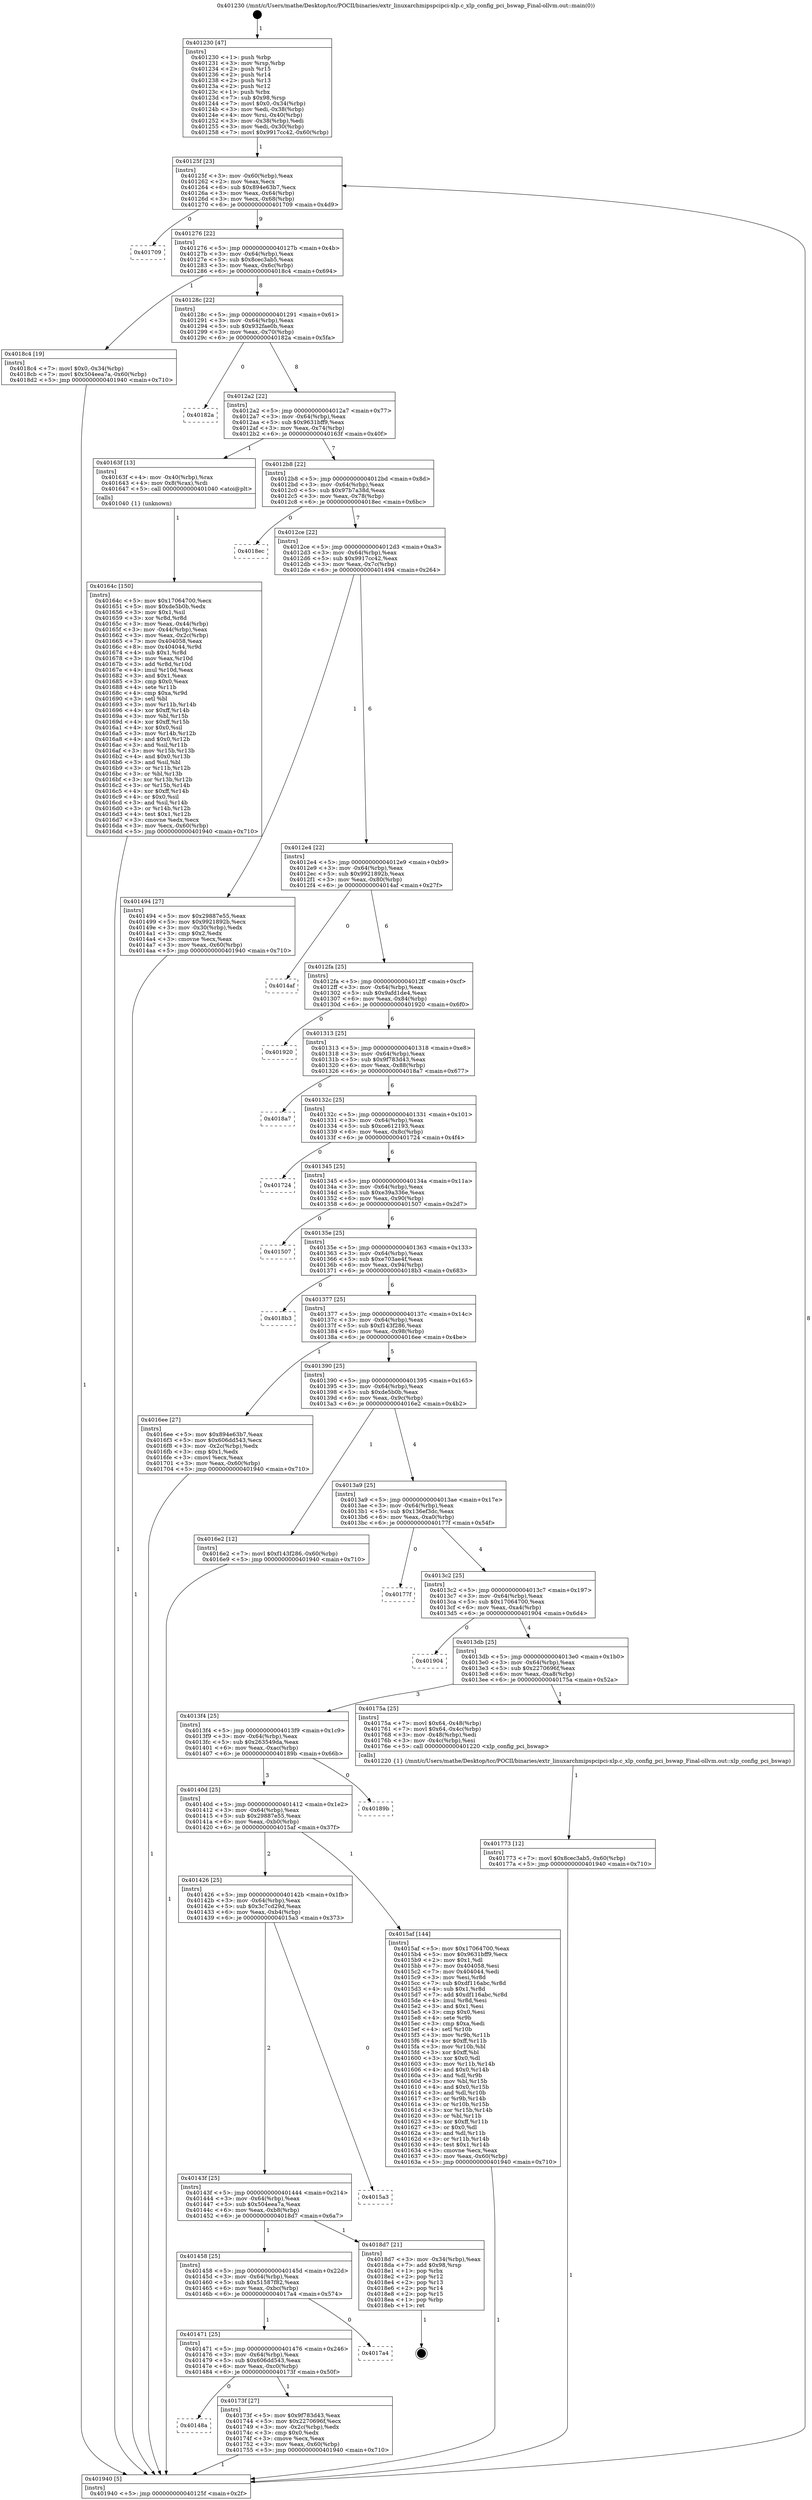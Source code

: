 digraph "0x401230" {
  label = "0x401230 (/mnt/c/Users/mathe/Desktop/tcc/POCII/binaries/extr_linuxarchmipspcipci-xlp.c_xlp_config_pci_bswap_Final-ollvm.out::main(0))"
  labelloc = "t"
  node[shape=record]

  Entry [label="",width=0.3,height=0.3,shape=circle,fillcolor=black,style=filled]
  "0x40125f" [label="{
     0x40125f [23]\l
     | [instrs]\l
     &nbsp;&nbsp;0x40125f \<+3\>: mov -0x60(%rbp),%eax\l
     &nbsp;&nbsp;0x401262 \<+2\>: mov %eax,%ecx\l
     &nbsp;&nbsp;0x401264 \<+6\>: sub $0x894e63b7,%ecx\l
     &nbsp;&nbsp;0x40126a \<+3\>: mov %eax,-0x64(%rbp)\l
     &nbsp;&nbsp;0x40126d \<+3\>: mov %ecx,-0x68(%rbp)\l
     &nbsp;&nbsp;0x401270 \<+6\>: je 0000000000401709 \<main+0x4d9\>\l
  }"]
  "0x401709" [label="{
     0x401709\l
  }", style=dashed]
  "0x401276" [label="{
     0x401276 [22]\l
     | [instrs]\l
     &nbsp;&nbsp;0x401276 \<+5\>: jmp 000000000040127b \<main+0x4b\>\l
     &nbsp;&nbsp;0x40127b \<+3\>: mov -0x64(%rbp),%eax\l
     &nbsp;&nbsp;0x40127e \<+5\>: sub $0x8cec3ab5,%eax\l
     &nbsp;&nbsp;0x401283 \<+3\>: mov %eax,-0x6c(%rbp)\l
     &nbsp;&nbsp;0x401286 \<+6\>: je 00000000004018c4 \<main+0x694\>\l
  }"]
  Exit [label="",width=0.3,height=0.3,shape=circle,fillcolor=black,style=filled,peripheries=2]
  "0x4018c4" [label="{
     0x4018c4 [19]\l
     | [instrs]\l
     &nbsp;&nbsp;0x4018c4 \<+7\>: movl $0x0,-0x34(%rbp)\l
     &nbsp;&nbsp;0x4018cb \<+7\>: movl $0x504eea7a,-0x60(%rbp)\l
     &nbsp;&nbsp;0x4018d2 \<+5\>: jmp 0000000000401940 \<main+0x710\>\l
  }"]
  "0x40128c" [label="{
     0x40128c [22]\l
     | [instrs]\l
     &nbsp;&nbsp;0x40128c \<+5\>: jmp 0000000000401291 \<main+0x61\>\l
     &nbsp;&nbsp;0x401291 \<+3\>: mov -0x64(%rbp),%eax\l
     &nbsp;&nbsp;0x401294 \<+5\>: sub $0x932fae0b,%eax\l
     &nbsp;&nbsp;0x401299 \<+3\>: mov %eax,-0x70(%rbp)\l
     &nbsp;&nbsp;0x40129c \<+6\>: je 000000000040182a \<main+0x5fa\>\l
  }"]
  "0x401773" [label="{
     0x401773 [12]\l
     | [instrs]\l
     &nbsp;&nbsp;0x401773 \<+7\>: movl $0x8cec3ab5,-0x60(%rbp)\l
     &nbsp;&nbsp;0x40177a \<+5\>: jmp 0000000000401940 \<main+0x710\>\l
  }"]
  "0x40182a" [label="{
     0x40182a\l
  }", style=dashed]
  "0x4012a2" [label="{
     0x4012a2 [22]\l
     | [instrs]\l
     &nbsp;&nbsp;0x4012a2 \<+5\>: jmp 00000000004012a7 \<main+0x77\>\l
     &nbsp;&nbsp;0x4012a7 \<+3\>: mov -0x64(%rbp),%eax\l
     &nbsp;&nbsp;0x4012aa \<+5\>: sub $0x9631bff9,%eax\l
     &nbsp;&nbsp;0x4012af \<+3\>: mov %eax,-0x74(%rbp)\l
     &nbsp;&nbsp;0x4012b2 \<+6\>: je 000000000040163f \<main+0x40f\>\l
  }"]
  "0x40148a" [label="{
     0x40148a\l
  }", style=dashed]
  "0x40163f" [label="{
     0x40163f [13]\l
     | [instrs]\l
     &nbsp;&nbsp;0x40163f \<+4\>: mov -0x40(%rbp),%rax\l
     &nbsp;&nbsp;0x401643 \<+4\>: mov 0x8(%rax),%rdi\l
     &nbsp;&nbsp;0x401647 \<+5\>: call 0000000000401040 \<atoi@plt\>\l
     | [calls]\l
     &nbsp;&nbsp;0x401040 \{1\} (unknown)\l
  }"]
  "0x4012b8" [label="{
     0x4012b8 [22]\l
     | [instrs]\l
     &nbsp;&nbsp;0x4012b8 \<+5\>: jmp 00000000004012bd \<main+0x8d\>\l
     &nbsp;&nbsp;0x4012bd \<+3\>: mov -0x64(%rbp),%eax\l
     &nbsp;&nbsp;0x4012c0 \<+5\>: sub $0x97b7a38d,%eax\l
     &nbsp;&nbsp;0x4012c5 \<+3\>: mov %eax,-0x78(%rbp)\l
     &nbsp;&nbsp;0x4012c8 \<+6\>: je 00000000004018ec \<main+0x6bc\>\l
  }"]
  "0x40173f" [label="{
     0x40173f [27]\l
     | [instrs]\l
     &nbsp;&nbsp;0x40173f \<+5\>: mov $0x9f783d43,%eax\l
     &nbsp;&nbsp;0x401744 \<+5\>: mov $0x2270696f,%ecx\l
     &nbsp;&nbsp;0x401749 \<+3\>: mov -0x2c(%rbp),%edx\l
     &nbsp;&nbsp;0x40174c \<+3\>: cmp $0x0,%edx\l
     &nbsp;&nbsp;0x40174f \<+3\>: cmove %ecx,%eax\l
     &nbsp;&nbsp;0x401752 \<+3\>: mov %eax,-0x60(%rbp)\l
     &nbsp;&nbsp;0x401755 \<+5\>: jmp 0000000000401940 \<main+0x710\>\l
  }"]
  "0x4018ec" [label="{
     0x4018ec\l
  }", style=dashed]
  "0x4012ce" [label="{
     0x4012ce [22]\l
     | [instrs]\l
     &nbsp;&nbsp;0x4012ce \<+5\>: jmp 00000000004012d3 \<main+0xa3\>\l
     &nbsp;&nbsp;0x4012d3 \<+3\>: mov -0x64(%rbp),%eax\l
     &nbsp;&nbsp;0x4012d6 \<+5\>: sub $0x9917cc42,%eax\l
     &nbsp;&nbsp;0x4012db \<+3\>: mov %eax,-0x7c(%rbp)\l
     &nbsp;&nbsp;0x4012de \<+6\>: je 0000000000401494 \<main+0x264\>\l
  }"]
  "0x401471" [label="{
     0x401471 [25]\l
     | [instrs]\l
     &nbsp;&nbsp;0x401471 \<+5\>: jmp 0000000000401476 \<main+0x246\>\l
     &nbsp;&nbsp;0x401476 \<+3\>: mov -0x64(%rbp),%eax\l
     &nbsp;&nbsp;0x401479 \<+5\>: sub $0x606dd543,%eax\l
     &nbsp;&nbsp;0x40147e \<+6\>: mov %eax,-0xc0(%rbp)\l
     &nbsp;&nbsp;0x401484 \<+6\>: je 000000000040173f \<main+0x50f\>\l
  }"]
  "0x401494" [label="{
     0x401494 [27]\l
     | [instrs]\l
     &nbsp;&nbsp;0x401494 \<+5\>: mov $0x29887e55,%eax\l
     &nbsp;&nbsp;0x401499 \<+5\>: mov $0x9921892b,%ecx\l
     &nbsp;&nbsp;0x40149e \<+3\>: mov -0x30(%rbp),%edx\l
     &nbsp;&nbsp;0x4014a1 \<+3\>: cmp $0x2,%edx\l
     &nbsp;&nbsp;0x4014a4 \<+3\>: cmovne %ecx,%eax\l
     &nbsp;&nbsp;0x4014a7 \<+3\>: mov %eax,-0x60(%rbp)\l
     &nbsp;&nbsp;0x4014aa \<+5\>: jmp 0000000000401940 \<main+0x710\>\l
  }"]
  "0x4012e4" [label="{
     0x4012e4 [22]\l
     | [instrs]\l
     &nbsp;&nbsp;0x4012e4 \<+5\>: jmp 00000000004012e9 \<main+0xb9\>\l
     &nbsp;&nbsp;0x4012e9 \<+3\>: mov -0x64(%rbp),%eax\l
     &nbsp;&nbsp;0x4012ec \<+5\>: sub $0x9921892b,%eax\l
     &nbsp;&nbsp;0x4012f1 \<+3\>: mov %eax,-0x80(%rbp)\l
     &nbsp;&nbsp;0x4012f4 \<+6\>: je 00000000004014af \<main+0x27f\>\l
  }"]
  "0x401940" [label="{
     0x401940 [5]\l
     | [instrs]\l
     &nbsp;&nbsp;0x401940 \<+5\>: jmp 000000000040125f \<main+0x2f\>\l
  }"]
  "0x401230" [label="{
     0x401230 [47]\l
     | [instrs]\l
     &nbsp;&nbsp;0x401230 \<+1\>: push %rbp\l
     &nbsp;&nbsp;0x401231 \<+3\>: mov %rsp,%rbp\l
     &nbsp;&nbsp;0x401234 \<+2\>: push %r15\l
     &nbsp;&nbsp;0x401236 \<+2\>: push %r14\l
     &nbsp;&nbsp;0x401238 \<+2\>: push %r13\l
     &nbsp;&nbsp;0x40123a \<+2\>: push %r12\l
     &nbsp;&nbsp;0x40123c \<+1\>: push %rbx\l
     &nbsp;&nbsp;0x40123d \<+7\>: sub $0x98,%rsp\l
     &nbsp;&nbsp;0x401244 \<+7\>: movl $0x0,-0x34(%rbp)\l
     &nbsp;&nbsp;0x40124b \<+3\>: mov %edi,-0x38(%rbp)\l
     &nbsp;&nbsp;0x40124e \<+4\>: mov %rsi,-0x40(%rbp)\l
     &nbsp;&nbsp;0x401252 \<+3\>: mov -0x38(%rbp),%edi\l
     &nbsp;&nbsp;0x401255 \<+3\>: mov %edi,-0x30(%rbp)\l
     &nbsp;&nbsp;0x401258 \<+7\>: movl $0x9917cc42,-0x60(%rbp)\l
  }"]
  "0x4017a4" [label="{
     0x4017a4\l
  }", style=dashed]
  "0x4014af" [label="{
     0x4014af\l
  }", style=dashed]
  "0x4012fa" [label="{
     0x4012fa [25]\l
     | [instrs]\l
     &nbsp;&nbsp;0x4012fa \<+5\>: jmp 00000000004012ff \<main+0xcf\>\l
     &nbsp;&nbsp;0x4012ff \<+3\>: mov -0x64(%rbp),%eax\l
     &nbsp;&nbsp;0x401302 \<+5\>: sub $0x9afd1de4,%eax\l
     &nbsp;&nbsp;0x401307 \<+6\>: mov %eax,-0x84(%rbp)\l
     &nbsp;&nbsp;0x40130d \<+6\>: je 0000000000401920 \<main+0x6f0\>\l
  }"]
  "0x401458" [label="{
     0x401458 [25]\l
     | [instrs]\l
     &nbsp;&nbsp;0x401458 \<+5\>: jmp 000000000040145d \<main+0x22d\>\l
     &nbsp;&nbsp;0x40145d \<+3\>: mov -0x64(%rbp),%eax\l
     &nbsp;&nbsp;0x401460 \<+5\>: sub $0x51587f82,%eax\l
     &nbsp;&nbsp;0x401465 \<+6\>: mov %eax,-0xbc(%rbp)\l
     &nbsp;&nbsp;0x40146b \<+6\>: je 00000000004017a4 \<main+0x574\>\l
  }"]
  "0x401920" [label="{
     0x401920\l
  }", style=dashed]
  "0x401313" [label="{
     0x401313 [25]\l
     | [instrs]\l
     &nbsp;&nbsp;0x401313 \<+5\>: jmp 0000000000401318 \<main+0xe8\>\l
     &nbsp;&nbsp;0x401318 \<+3\>: mov -0x64(%rbp),%eax\l
     &nbsp;&nbsp;0x40131b \<+5\>: sub $0x9f783d43,%eax\l
     &nbsp;&nbsp;0x401320 \<+6\>: mov %eax,-0x88(%rbp)\l
     &nbsp;&nbsp;0x401326 \<+6\>: je 00000000004018a7 \<main+0x677\>\l
  }"]
  "0x4018d7" [label="{
     0x4018d7 [21]\l
     | [instrs]\l
     &nbsp;&nbsp;0x4018d7 \<+3\>: mov -0x34(%rbp),%eax\l
     &nbsp;&nbsp;0x4018da \<+7\>: add $0x98,%rsp\l
     &nbsp;&nbsp;0x4018e1 \<+1\>: pop %rbx\l
     &nbsp;&nbsp;0x4018e2 \<+2\>: pop %r12\l
     &nbsp;&nbsp;0x4018e4 \<+2\>: pop %r13\l
     &nbsp;&nbsp;0x4018e6 \<+2\>: pop %r14\l
     &nbsp;&nbsp;0x4018e8 \<+2\>: pop %r15\l
     &nbsp;&nbsp;0x4018ea \<+1\>: pop %rbp\l
     &nbsp;&nbsp;0x4018eb \<+1\>: ret\l
  }"]
  "0x4018a7" [label="{
     0x4018a7\l
  }", style=dashed]
  "0x40132c" [label="{
     0x40132c [25]\l
     | [instrs]\l
     &nbsp;&nbsp;0x40132c \<+5\>: jmp 0000000000401331 \<main+0x101\>\l
     &nbsp;&nbsp;0x401331 \<+3\>: mov -0x64(%rbp),%eax\l
     &nbsp;&nbsp;0x401334 \<+5\>: sub $0xce612193,%eax\l
     &nbsp;&nbsp;0x401339 \<+6\>: mov %eax,-0x8c(%rbp)\l
     &nbsp;&nbsp;0x40133f \<+6\>: je 0000000000401724 \<main+0x4f4\>\l
  }"]
  "0x40143f" [label="{
     0x40143f [25]\l
     | [instrs]\l
     &nbsp;&nbsp;0x40143f \<+5\>: jmp 0000000000401444 \<main+0x214\>\l
     &nbsp;&nbsp;0x401444 \<+3\>: mov -0x64(%rbp),%eax\l
     &nbsp;&nbsp;0x401447 \<+5\>: sub $0x504eea7a,%eax\l
     &nbsp;&nbsp;0x40144c \<+6\>: mov %eax,-0xb8(%rbp)\l
     &nbsp;&nbsp;0x401452 \<+6\>: je 00000000004018d7 \<main+0x6a7\>\l
  }"]
  "0x401724" [label="{
     0x401724\l
  }", style=dashed]
  "0x401345" [label="{
     0x401345 [25]\l
     | [instrs]\l
     &nbsp;&nbsp;0x401345 \<+5\>: jmp 000000000040134a \<main+0x11a\>\l
     &nbsp;&nbsp;0x40134a \<+3\>: mov -0x64(%rbp),%eax\l
     &nbsp;&nbsp;0x40134d \<+5\>: sub $0xe39a336e,%eax\l
     &nbsp;&nbsp;0x401352 \<+6\>: mov %eax,-0x90(%rbp)\l
     &nbsp;&nbsp;0x401358 \<+6\>: je 0000000000401507 \<main+0x2d7\>\l
  }"]
  "0x4015a3" [label="{
     0x4015a3\l
  }", style=dashed]
  "0x401507" [label="{
     0x401507\l
  }", style=dashed]
  "0x40135e" [label="{
     0x40135e [25]\l
     | [instrs]\l
     &nbsp;&nbsp;0x40135e \<+5\>: jmp 0000000000401363 \<main+0x133\>\l
     &nbsp;&nbsp;0x401363 \<+3\>: mov -0x64(%rbp),%eax\l
     &nbsp;&nbsp;0x401366 \<+5\>: sub $0xe703ae4f,%eax\l
     &nbsp;&nbsp;0x40136b \<+6\>: mov %eax,-0x94(%rbp)\l
     &nbsp;&nbsp;0x401371 \<+6\>: je 00000000004018b3 \<main+0x683\>\l
  }"]
  "0x40164c" [label="{
     0x40164c [150]\l
     | [instrs]\l
     &nbsp;&nbsp;0x40164c \<+5\>: mov $0x17064700,%ecx\l
     &nbsp;&nbsp;0x401651 \<+5\>: mov $0xde5b0b,%edx\l
     &nbsp;&nbsp;0x401656 \<+3\>: mov $0x1,%sil\l
     &nbsp;&nbsp;0x401659 \<+3\>: xor %r8d,%r8d\l
     &nbsp;&nbsp;0x40165c \<+3\>: mov %eax,-0x44(%rbp)\l
     &nbsp;&nbsp;0x40165f \<+3\>: mov -0x44(%rbp),%eax\l
     &nbsp;&nbsp;0x401662 \<+3\>: mov %eax,-0x2c(%rbp)\l
     &nbsp;&nbsp;0x401665 \<+7\>: mov 0x404058,%eax\l
     &nbsp;&nbsp;0x40166c \<+8\>: mov 0x404044,%r9d\l
     &nbsp;&nbsp;0x401674 \<+4\>: sub $0x1,%r8d\l
     &nbsp;&nbsp;0x401678 \<+3\>: mov %eax,%r10d\l
     &nbsp;&nbsp;0x40167b \<+3\>: add %r8d,%r10d\l
     &nbsp;&nbsp;0x40167e \<+4\>: imul %r10d,%eax\l
     &nbsp;&nbsp;0x401682 \<+3\>: and $0x1,%eax\l
     &nbsp;&nbsp;0x401685 \<+3\>: cmp $0x0,%eax\l
     &nbsp;&nbsp;0x401688 \<+4\>: sete %r11b\l
     &nbsp;&nbsp;0x40168c \<+4\>: cmp $0xa,%r9d\l
     &nbsp;&nbsp;0x401690 \<+3\>: setl %bl\l
     &nbsp;&nbsp;0x401693 \<+3\>: mov %r11b,%r14b\l
     &nbsp;&nbsp;0x401696 \<+4\>: xor $0xff,%r14b\l
     &nbsp;&nbsp;0x40169a \<+3\>: mov %bl,%r15b\l
     &nbsp;&nbsp;0x40169d \<+4\>: xor $0xff,%r15b\l
     &nbsp;&nbsp;0x4016a1 \<+4\>: xor $0x0,%sil\l
     &nbsp;&nbsp;0x4016a5 \<+3\>: mov %r14b,%r12b\l
     &nbsp;&nbsp;0x4016a8 \<+4\>: and $0x0,%r12b\l
     &nbsp;&nbsp;0x4016ac \<+3\>: and %sil,%r11b\l
     &nbsp;&nbsp;0x4016af \<+3\>: mov %r15b,%r13b\l
     &nbsp;&nbsp;0x4016b2 \<+4\>: and $0x0,%r13b\l
     &nbsp;&nbsp;0x4016b6 \<+3\>: and %sil,%bl\l
     &nbsp;&nbsp;0x4016b9 \<+3\>: or %r11b,%r12b\l
     &nbsp;&nbsp;0x4016bc \<+3\>: or %bl,%r13b\l
     &nbsp;&nbsp;0x4016bf \<+3\>: xor %r13b,%r12b\l
     &nbsp;&nbsp;0x4016c2 \<+3\>: or %r15b,%r14b\l
     &nbsp;&nbsp;0x4016c5 \<+4\>: xor $0xff,%r14b\l
     &nbsp;&nbsp;0x4016c9 \<+4\>: or $0x0,%sil\l
     &nbsp;&nbsp;0x4016cd \<+3\>: and %sil,%r14b\l
     &nbsp;&nbsp;0x4016d0 \<+3\>: or %r14b,%r12b\l
     &nbsp;&nbsp;0x4016d3 \<+4\>: test $0x1,%r12b\l
     &nbsp;&nbsp;0x4016d7 \<+3\>: cmovne %edx,%ecx\l
     &nbsp;&nbsp;0x4016da \<+3\>: mov %ecx,-0x60(%rbp)\l
     &nbsp;&nbsp;0x4016dd \<+5\>: jmp 0000000000401940 \<main+0x710\>\l
  }"]
  "0x4018b3" [label="{
     0x4018b3\l
  }", style=dashed]
  "0x401377" [label="{
     0x401377 [25]\l
     | [instrs]\l
     &nbsp;&nbsp;0x401377 \<+5\>: jmp 000000000040137c \<main+0x14c\>\l
     &nbsp;&nbsp;0x40137c \<+3\>: mov -0x64(%rbp),%eax\l
     &nbsp;&nbsp;0x40137f \<+5\>: sub $0xf143f286,%eax\l
     &nbsp;&nbsp;0x401384 \<+6\>: mov %eax,-0x98(%rbp)\l
     &nbsp;&nbsp;0x40138a \<+6\>: je 00000000004016ee \<main+0x4be\>\l
  }"]
  "0x401426" [label="{
     0x401426 [25]\l
     | [instrs]\l
     &nbsp;&nbsp;0x401426 \<+5\>: jmp 000000000040142b \<main+0x1fb\>\l
     &nbsp;&nbsp;0x40142b \<+3\>: mov -0x64(%rbp),%eax\l
     &nbsp;&nbsp;0x40142e \<+5\>: sub $0x3c7cd29d,%eax\l
     &nbsp;&nbsp;0x401433 \<+6\>: mov %eax,-0xb4(%rbp)\l
     &nbsp;&nbsp;0x401439 \<+6\>: je 00000000004015a3 \<main+0x373\>\l
  }"]
  "0x4016ee" [label="{
     0x4016ee [27]\l
     | [instrs]\l
     &nbsp;&nbsp;0x4016ee \<+5\>: mov $0x894e63b7,%eax\l
     &nbsp;&nbsp;0x4016f3 \<+5\>: mov $0x606dd543,%ecx\l
     &nbsp;&nbsp;0x4016f8 \<+3\>: mov -0x2c(%rbp),%edx\l
     &nbsp;&nbsp;0x4016fb \<+3\>: cmp $0x1,%edx\l
     &nbsp;&nbsp;0x4016fe \<+3\>: cmovl %ecx,%eax\l
     &nbsp;&nbsp;0x401701 \<+3\>: mov %eax,-0x60(%rbp)\l
     &nbsp;&nbsp;0x401704 \<+5\>: jmp 0000000000401940 \<main+0x710\>\l
  }"]
  "0x401390" [label="{
     0x401390 [25]\l
     | [instrs]\l
     &nbsp;&nbsp;0x401390 \<+5\>: jmp 0000000000401395 \<main+0x165\>\l
     &nbsp;&nbsp;0x401395 \<+3\>: mov -0x64(%rbp),%eax\l
     &nbsp;&nbsp;0x401398 \<+5\>: sub $0xde5b0b,%eax\l
     &nbsp;&nbsp;0x40139d \<+6\>: mov %eax,-0x9c(%rbp)\l
     &nbsp;&nbsp;0x4013a3 \<+6\>: je 00000000004016e2 \<main+0x4b2\>\l
  }"]
  "0x4015af" [label="{
     0x4015af [144]\l
     | [instrs]\l
     &nbsp;&nbsp;0x4015af \<+5\>: mov $0x17064700,%eax\l
     &nbsp;&nbsp;0x4015b4 \<+5\>: mov $0x9631bff9,%ecx\l
     &nbsp;&nbsp;0x4015b9 \<+2\>: mov $0x1,%dl\l
     &nbsp;&nbsp;0x4015bb \<+7\>: mov 0x404058,%esi\l
     &nbsp;&nbsp;0x4015c2 \<+7\>: mov 0x404044,%edi\l
     &nbsp;&nbsp;0x4015c9 \<+3\>: mov %esi,%r8d\l
     &nbsp;&nbsp;0x4015cc \<+7\>: sub $0xdf116abc,%r8d\l
     &nbsp;&nbsp;0x4015d3 \<+4\>: sub $0x1,%r8d\l
     &nbsp;&nbsp;0x4015d7 \<+7\>: add $0xdf116abc,%r8d\l
     &nbsp;&nbsp;0x4015de \<+4\>: imul %r8d,%esi\l
     &nbsp;&nbsp;0x4015e2 \<+3\>: and $0x1,%esi\l
     &nbsp;&nbsp;0x4015e5 \<+3\>: cmp $0x0,%esi\l
     &nbsp;&nbsp;0x4015e8 \<+4\>: sete %r9b\l
     &nbsp;&nbsp;0x4015ec \<+3\>: cmp $0xa,%edi\l
     &nbsp;&nbsp;0x4015ef \<+4\>: setl %r10b\l
     &nbsp;&nbsp;0x4015f3 \<+3\>: mov %r9b,%r11b\l
     &nbsp;&nbsp;0x4015f6 \<+4\>: xor $0xff,%r11b\l
     &nbsp;&nbsp;0x4015fa \<+3\>: mov %r10b,%bl\l
     &nbsp;&nbsp;0x4015fd \<+3\>: xor $0xff,%bl\l
     &nbsp;&nbsp;0x401600 \<+3\>: xor $0x0,%dl\l
     &nbsp;&nbsp;0x401603 \<+3\>: mov %r11b,%r14b\l
     &nbsp;&nbsp;0x401606 \<+4\>: and $0x0,%r14b\l
     &nbsp;&nbsp;0x40160a \<+3\>: and %dl,%r9b\l
     &nbsp;&nbsp;0x40160d \<+3\>: mov %bl,%r15b\l
     &nbsp;&nbsp;0x401610 \<+4\>: and $0x0,%r15b\l
     &nbsp;&nbsp;0x401614 \<+3\>: and %dl,%r10b\l
     &nbsp;&nbsp;0x401617 \<+3\>: or %r9b,%r14b\l
     &nbsp;&nbsp;0x40161a \<+3\>: or %r10b,%r15b\l
     &nbsp;&nbsp;0x40161d \<+3\>: xor %r15b,%r14b\l
     &nbsp;&nbsp;0x401620 \<+3\>: or %bl,%r11b\l
     &nbsp;&nbsp;0x401623 \<+4\>: xor $0xff,%r11b\l
     &nbsp;&nbsp;0x401627 \<+3\>: or $0x0,%dl\l
     &nbsp;&nbsp;0x40162a \<+3\>: and %dl,%r11b\l
     &nbsp;&nbsp;0x40162d \<+3\>: or %r11b,%r14b\l
     &nbsp;&nbsp;0x401630 \<+4\>: test $0x1,%r14b\l
     &nbsp;&nbsp;0x401634 \<+3\>: cmovne %ecx,%eax\l
     &nbsp;&nbsp;0x401637 \<+3\>: mov %eax,-0x60(%rbp)\l
     &nbsp;&nbsp;0x40163a \<+5\>: jmp 0000000000401940 \<main+0x710\>\l
  }"]
  "0x4016e2" [label="{
     0x4016e2 [12]\l
     | [instrs]\l
     &nbsp;&nbsp;0x4016e2 \<+7\>: movl $0xf143f286,-0x60(%rbp)\l
     &nbsp;&nbsp;0x4016e9 \<+5\>: jmp 0000000000401940 \<main+0x710\>\l
  }"]
  "0x4013a9" [label="{
     0x4013a9 [25]\l
     | [instrs]\l
     &nbsp;&nbsp;0x4013a9 \<+5\>: jmp 00000000004013ae \<main+0x17e\>\l
     &nbsp;&nbsp;0x4013ae \<+3\>: mov -0x64(%rbp),%eax\l
     &nbsp;&nbsp;0x4013b1 \<+5\>: sub $0x136ef3dc,%eax\l
     &nbsp;&nbsp;0x4013b6 \<+6\>: mov %eax,-0xa0(%rbp)\l
     &nbsp;&nbsp;0x4013bc \<+6\>: je 000000000040177f \<main+0x54f\>\l
  }"]
  "0x40140d" [label="{
     0x40140d [25]\l
     | [instrs]\l
     &nbsp;&nbsp;0x40140d \<+5\>: jmp 0000000000401412 \<main+0x1e2\>\l
     &nbsp;&nbsp;0x401412 \<+3\>: mov -0x64(%rbp),%eax\l
     &nbsp;&nbsp;0x401415 \<+5\>: sub $0x29887e55,%eax\l
     &nbsp;&nbsp;0x40141a \<+6\>: mov %eax,-0xb0(%rbp)\l
     &nbsp;&nbsp;0x401420 \<+6\>: je 00000000004015af \<main+0x37f\>\l
  }"]
  "0x40177f" [label="{
     0x40177f\l
  }", style=dashed]
  "0x4013c2" [label="{
     0x4013c2 [25]\l
     | [instrs]\l
     &nbsp;&nbsp;0x4013c2 \<+5\>: jmp 00000000004013c7 \<main+0x197\>\l
     &nbsp;&nbsp;0x4013c7 \<+3\>: mov -0x64(%rbp),%eax\l
     &nbsp;&nbsp;0x4013ca \<+5\>: sub $0x17064700,%eax\l
     &nbsp;&nbsp;0x4013cf \<+6\>: mov %eax,-0xa4(%rbp)\l
     &nbsp;&nbsp;0x4013d5 \<+6\>: je 0000000000401904 \<main+0x6d4\>\l
  }"]
  "0x40189b" [label="{
     0x40189b\l
  }", style=dashed]
  "0x401904" [label="{
     0x401904\l
  }", style=dashed]
  "0x4013db" [label="{
     0x4013db [25]\l
     | [instrs]\l
     &nbsp;&nbsp;0x4013db \<+5\>: jmp 00000000004013e0 \<main+0x1b0\>\l
     &nbsp;&nbsp;0x4013e0 \<+3\>: mov -0x64(%rbp),%eax\l
     &nbsp;&nbsp;0x4013e3 \<+5\>: sub $0x2270696f,%eax\l
     &nbsp;&nbsp;0x4013e8 \<+6\>: mov %eax,-0xa8(%rbp)\l
     &nbsp;&nbsp;0x4013ee \<+6\>: je 000000000040175a \<main+0x52a\>\l
  }"]
  "0x4013f4" [label="{
     0x4013f4 [25]\l
     | [instrs]\l
     &nbsp;&nbsp;0x4013f4 \<+5\>: jmp 00000000004013f9 \<main+0x1c9\>\l
     &nbsp;&nbsp;0x4013f9 \<+3\>: mov -0x64(%rbp),%eax\l
     &nbsp;&nbsp;0x4013fc \<+5\>: sub $0x263549da,%eax\l
     &nbsp;&nbsp;0x401401 \<+6\>: mov %eax,-0xac(%rbp)\l
     &nbsp;&nbsp;0x401407 \<+6\>: je 000000000040189b \<main+0x66b\>\l
  }"]
  "0x40175a" [label="{
     0x40175a [25]\l
     | [instrs]\l
     &nbsp;&nbsp;0x40175a \<+7\>: movl $0x64,-0x48(%rbp)\l
     &nbsp;&nbsp;0x401761 \<+7\>: movl $0x64,-0x4c(%rbp)\l
     &nbsp;&nbsp;0x401768 \<+3\>: mov -0x48(%rbp),%edi\l
     &nbsp;&nbsp;0x40176b \<+3\>: mov -0x4c(%rbp),%esi\l
     &nbsp;&nbsp;0x40176e \<+5\>: call 0000000000401220 \<xlp_config_pci_bswap\>\l
     | [calls]\l
     &nbsp;&nbsp;0x401220 \{1\} (/mnt/c/Users/mathe/Desktop/tcc/POCII/binaries/extr_linuxarchmipspcipci-xlp.c_xlp_config_pci_bswap_Final-ollvm.out::xlp_config_pci_bswap)\l
  }"]
  Entry -> "0x401230" [label=" 1"]
  "0x40125f" -> "0x401709" [label=" 0"]
  "0x40125f" -> "0x401276" [label=" 9"]
  "0x4018d7" -> Exit [label=" 1"]
  "0x401276" -> "0x4018c4" [label=" 1"]
  "0x401276" -> "0x40128c" [label=" 8"]
  "0x4018c4" -> "0x401940" [label=" 1"]
  "0x40128c" -> "0x40182a" [label=" 0"]
  "0x40128c" -> "0x4012a2" [label=" 8"]
  "0x401773" -> "0x401940" [label=" 1"]
  "0x4012a2" -> "0x40163f" [label=" 1"]
  "0x4012a2" -> "0x4012b8" [label=" 7"]
  "0x40175a" -> "0x401773" [label=" 1"]
  "0x4012b8" -> "0x4018ec" [label=" 0"]
  "0x4012b8" -> "0x4012ce" [label=" 7"]
  "0x40173f" -> "0x401940" [label=" 1"]
  "0x4012ce" -> "0x401494" [label=" 1"]
  "0x4012ce" -> "0x4012e4" [label=" 6"]
  "0x401494" -> "0x401940" [label=" 1"]
  "0x401230" -> "0x40125f" [label=" 1"]
  "0x401940" -> "0x40125f" [label=" 8"]
  "0x401471" -> "0x40173f" [label=" 1"]
  "0x4012e4" -> "0x4014af" [label=" 0"]
  "0x4012e4" -> "0x4012fa" [label=" 6"]
  "0x401471" -> "0x40148a" [label=" 0"]
  "0x4012fa" -> "0x401920" [label=" 0"]
  "0x4012fa" -> "0x401313" [label=" 6"]
  "0x401458" -> "0x4017a4" [label=" 0"]
  "0x401313" -> "0x4018a7" [label=" 0"]
  "0x401313" -> "0x40132c" [label=" 6"]
  "0x401458" -> "0x401471" [label=" 1"]
  "0x40132c" -> "0x401724" [label=" 0"]
  "0x40132c" -> "0x401345" [label=" 6"]
  "0x40143f" -> "0x4018d7" [label=" 1"]
  "0x401345" -> "0x401507" [label=" 0"]
  "0x401345" -> "0x40135e" [label=" 6"]
  "0x40143f" -> "0x401458" [label=" 1"]
  "0x40135e" -> "0x4018b3" [label=" 0"]
  "0x40135e" -> "0x401377" [label=" 6"]
  "0x401426" -> "0x4015a3" [label=" 0"]
  "0x401377" -> "0x4016ee" [label=" 1"]
  "0x401377" -> "0x401390" [label=" 5"]
  "0x401426" -> "0x40143f" [label=" 2"]
  "0x401390" -> "0x4016e2" [label=" 1"]
  "0x401390" -> "0x4013a9" [label=" 4"]
  "0x4016ee" -> "0x401940" [label=" 1"]
  "0x4013a9" -> "0x40177f" [label=" 0"]
  "0x4013a9" -> "0x4013c2" [label=" 4"]
  "0x40164c" -> "0x401940" [label=" 1"]
  "0x4013c2" -> "0x401904" [label=" 0"]
  "0x4013c2" -> "0x4013db" [label=" 4"]
  "0x40163f" -> "0x40164c" [label=" 1"]
  "0x4013db" -> "0x40175a" [label=" 1"]
  "0x4013db" -> "0x4013f4" [label=" 3"]
  "0x4015af" -> "0x401940" [label=" 1"]
  "0x4013f4" -> "0x40189b" [label=" 0"]
  "0x4013f4" -> "0x40140d" [label=" 3"]
  "0x4016e2" -> "0x401940" [label=" 1"]
  "0x40140d" -> "0x4015af" [label=" 1"]
  "0x40140d" -> "0x401426" [label=" 2"]
}
